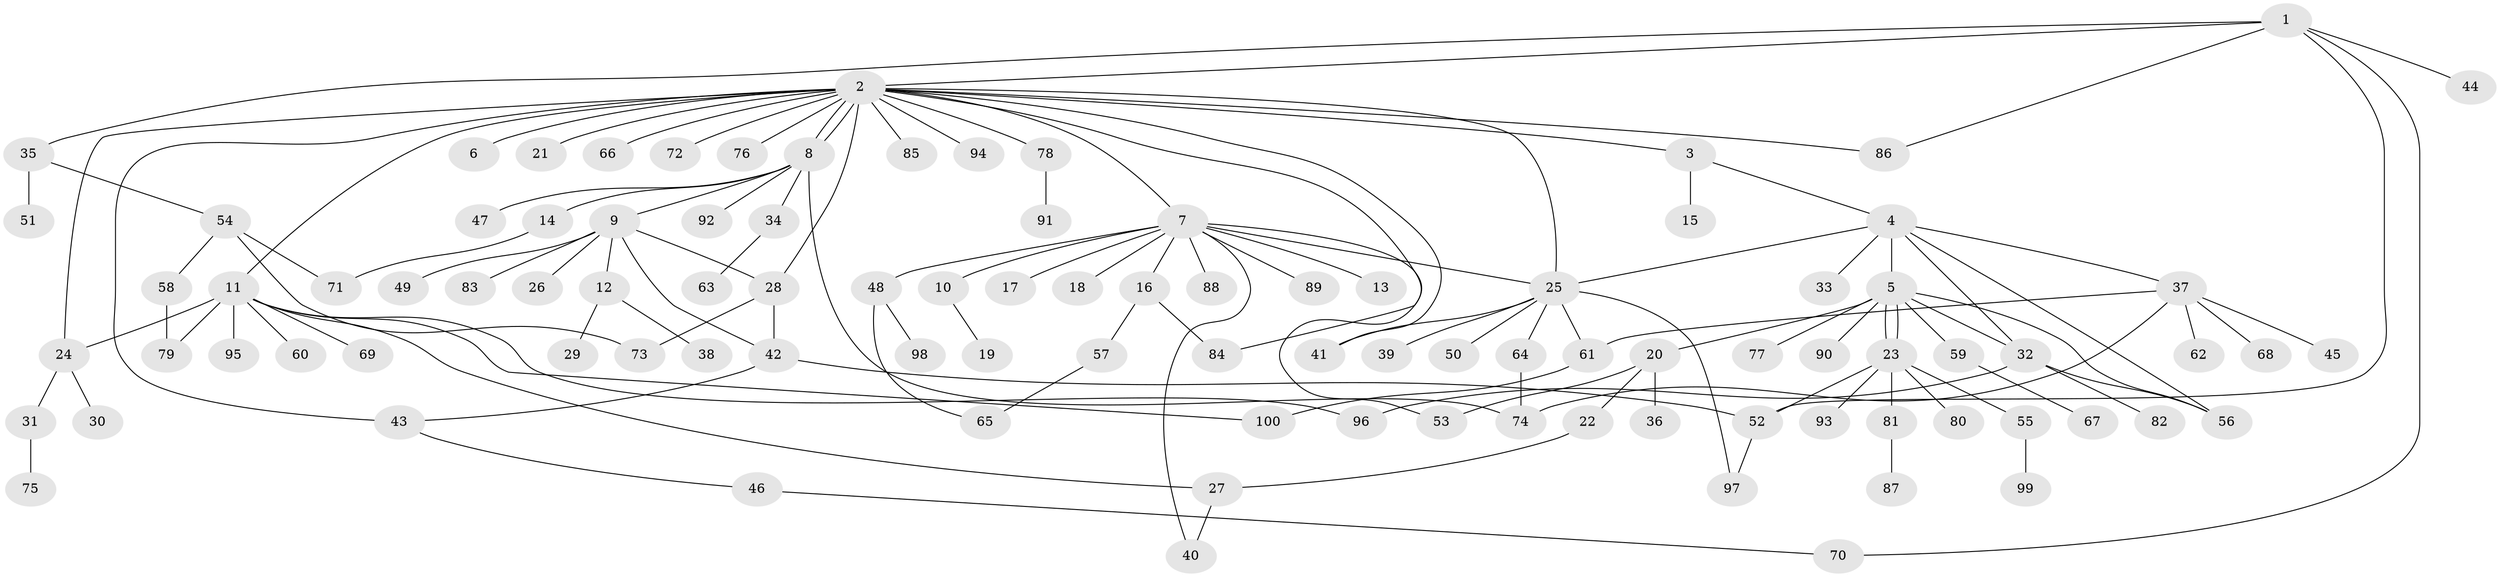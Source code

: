 // Generated by graph-tools (version 1.1) at 2025/11/02/21/25 10:11:09]
// undirected, 100 vertices, 129 edges
graph export_dot {
graph [start="1"]
  node [color=gray90,style=filled];
  1;
  2;
  3;
  4;
  5;
  6;
  7;
  8;
  9;
  10;
  11;
  12;
  13;
  14;
  15;
  16;
  17;
  18;
  19;
  20;
  21;
  22;
  23;
  24;
  25;
  26;
  27;
  28;
  29;
  30;
  31;
  32;
  33;
  34;
  35;
  36;
  37;
  38;
  39;
  40;
  41;
  42;
  43;
  44;
  45;
  46;
  47;
  48;
  49;
  50;
  51;
  52;
  53;
  54;
  55;
  56;
  57;
  58;
  59;
  60;
  61;
  62;
  63;
  64;
  65;
  66;
  67;
  68;
  69;
  70;
  71;
  72;
  73;
  74;
  75;
  76;
  77;
  78;
  79;
  80;
  81;
  82;
  83;
  84;
  85;
  86;
  87;
  88;
  89;
  90;
  91;
  92;
  93;
  94;
  95;
  96;
  97;
  98;
  99;
  100;
  1 -- 2;
  1 -- 35;
  1 -- 44;
  1 -- 52;
  1 -- 70;
  1 -- 86;
  2 -- 3;
  2 -- 6;
  2 -- 7;
  2 -- 8;
  2 -- 8;
  2 -- 11;
  2 -- 21;
  2 -- 24;
  2 -- 25;
  2 -- 28;
  2 -- 41;
  2 -- 43;
  2 -- 66;
  2 -- 72;
  2 -- 76;
  2 -- 78;
  2 -- 84;
  2 -- 85;
  2 -- 86;
  2 -- 94;
  3 -- 4;
  3 -- 15;
  4 -- 5;
  4 -- 25;
  4 -- 32;
  4 -- 33;
  4 -- 37;
  4 -- 56;
  5 -- 20;
  5 -- 23;
  5 -- 23;
  5 -- 32;
  5 -- 56;
  5 -- 59;
  5 -- 77;
  5 -- 90;
  7 -- 10;
  7 -- 13;
  7 -- 16;
  7 -- 17;
  7 -- 18;
  7 -- 25;
  7 -- 40;
  7 -- 48;
  7 -- 53;
  7 -- 88;
  7 -- 89;
  8 -- 9;
  8 -- 14;
  8 -- 34;
  8 -- 47;
  8 -- 74;
  8 -- 92;
  9 -- 12;
  9 -- 26;
  9 -- 28;
  9 -- 42;
  9 -- 49;
  9 -- 83;
  10 -- 19;
  11 -- 24;
  11 -- 27;
  11 -- 60;
  11 -- 69;
  11 -- 79;
  11 -- 95;
  11 -- 96;
  11 -- 100;
  12 -- 29;
  12 -- 38;
  14 -- 71;
  16 -- 57;
  16 -- 84;
  20 -- 22;
  20 -- 36;
  20 -- 53;
  22 -- 27;
  23 -- 52;
  23 -- 55;
  23 -- 80;
  23 -- 81;
  23 -- 93;
  24 -- 30;
  24 -- 31;
  25 -- 39;
  25 -- 41;
  25 -- 50;
  25 -- 61;
  25 -- 64;
  25 -- 97;
  27 -- 40;
  28 -- 42;
  28 -- 73;
  31 -- 75;
  32 -- 56;
  32 -- 82;
  32 -- 96;
  34 -- 63;
  35 -- 51;
  35 -- 54;
  37 -- 45;
  37 -- 61;
  37 -- 62;
  37 -- 68;
  37 -- 74;
  42 -- 43;
  42 -- 52;
  43 -- 46;
  46 -- 70;
  48 -- 65;
  48 -- 98;
  52 -- 97;
  54 -- 58;
  54 -- 71;
  54 -- 73;
  55 -- 99;
  57 -- 65;
  58 -- 79;
  59 -- 67;
  61 -- 100;
  64 -- 74;
  78 -- 91;
  81 -- 87;
}
